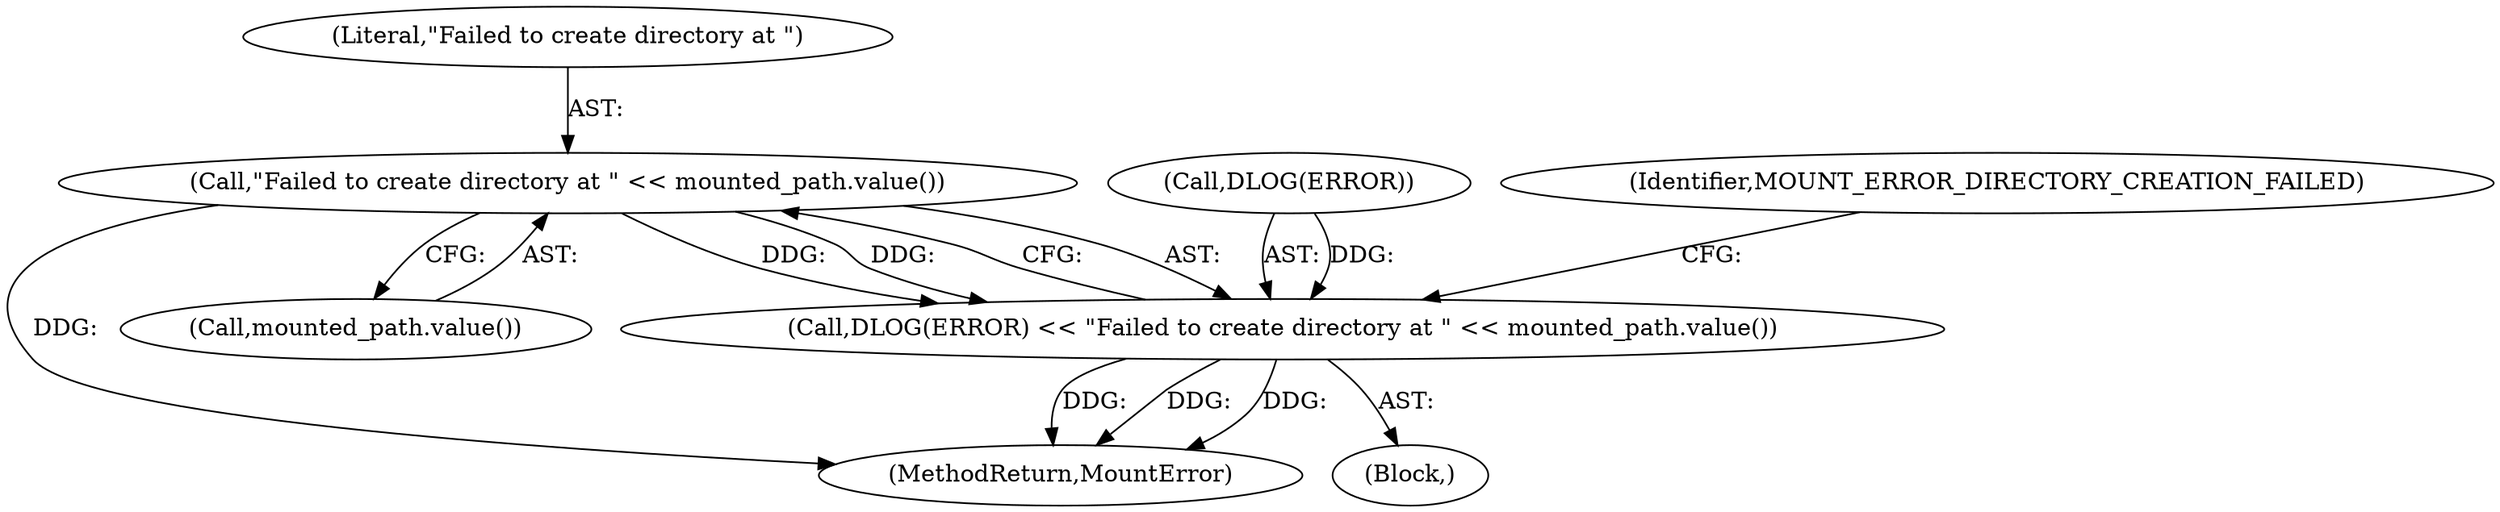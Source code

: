 digraph "0_Chrome_7e995b26a5a503adefc0ad40435f7e16a45434c2_2@API" {
"1000116" [label="(Call,\"Failed to create directory at \" << mounted_path.value())"];
"1000113" [label="(Call,DLOG(ERROR) << \"Failed to create directory at \" << mounted_path.value())"];
"1000154" [label="(MethodReturn,MountError)"];
"1000114" [label="(Call,DLOG(ERROR))"];
"1000113" [label="(Call,DLOG(ERROR) << \"Failed to create directory at \" << mounted_path.value())"];
"1000117" [label="(Literal,\"Failed to create directory at \")"];
"1000120" [label="(Identifier,MOUNT_ERROR_DIRECTORY_CREATION_FAILED)"];
"1000116" [label="(Call,\"Failed to create directory at \" << mounted_path.value())"];
"1000118" [label="(Call,mounted_path.value())"];
"1000112" [label="(Block,)"];
"1000116" -> "1000113"  [label="AST: "];
"1000116" -> "1000118"  [label="CFG: "];
"1000117" -> "1000116"  [label="AST: "];
"1000118" -> "1000116"  [label="AST: "];
"1000113" -> "1000116"  [label="CFG: "];
"1000116" -> "1000154"  [label="DDG: "];
"1000116" -> "1000113"  [label="DDG: "];
"1000116" -> "1000113"  [label="DDG: "];
"1000113" -> "1000112"  [label="AST: "];
"1000114" -> "1000113"  [label="AST: "];
"1000120" -> "1000113"  [label="CFG: "];
"1000113" -> "1000154"  [label="DDG: "];
"1000113" -> "1000154"  [label="DDG: "];
"1000113" -> "1000154"  [label="DDG: "];
"1000114" -> "1000113"  [label="DDG: "];
}
